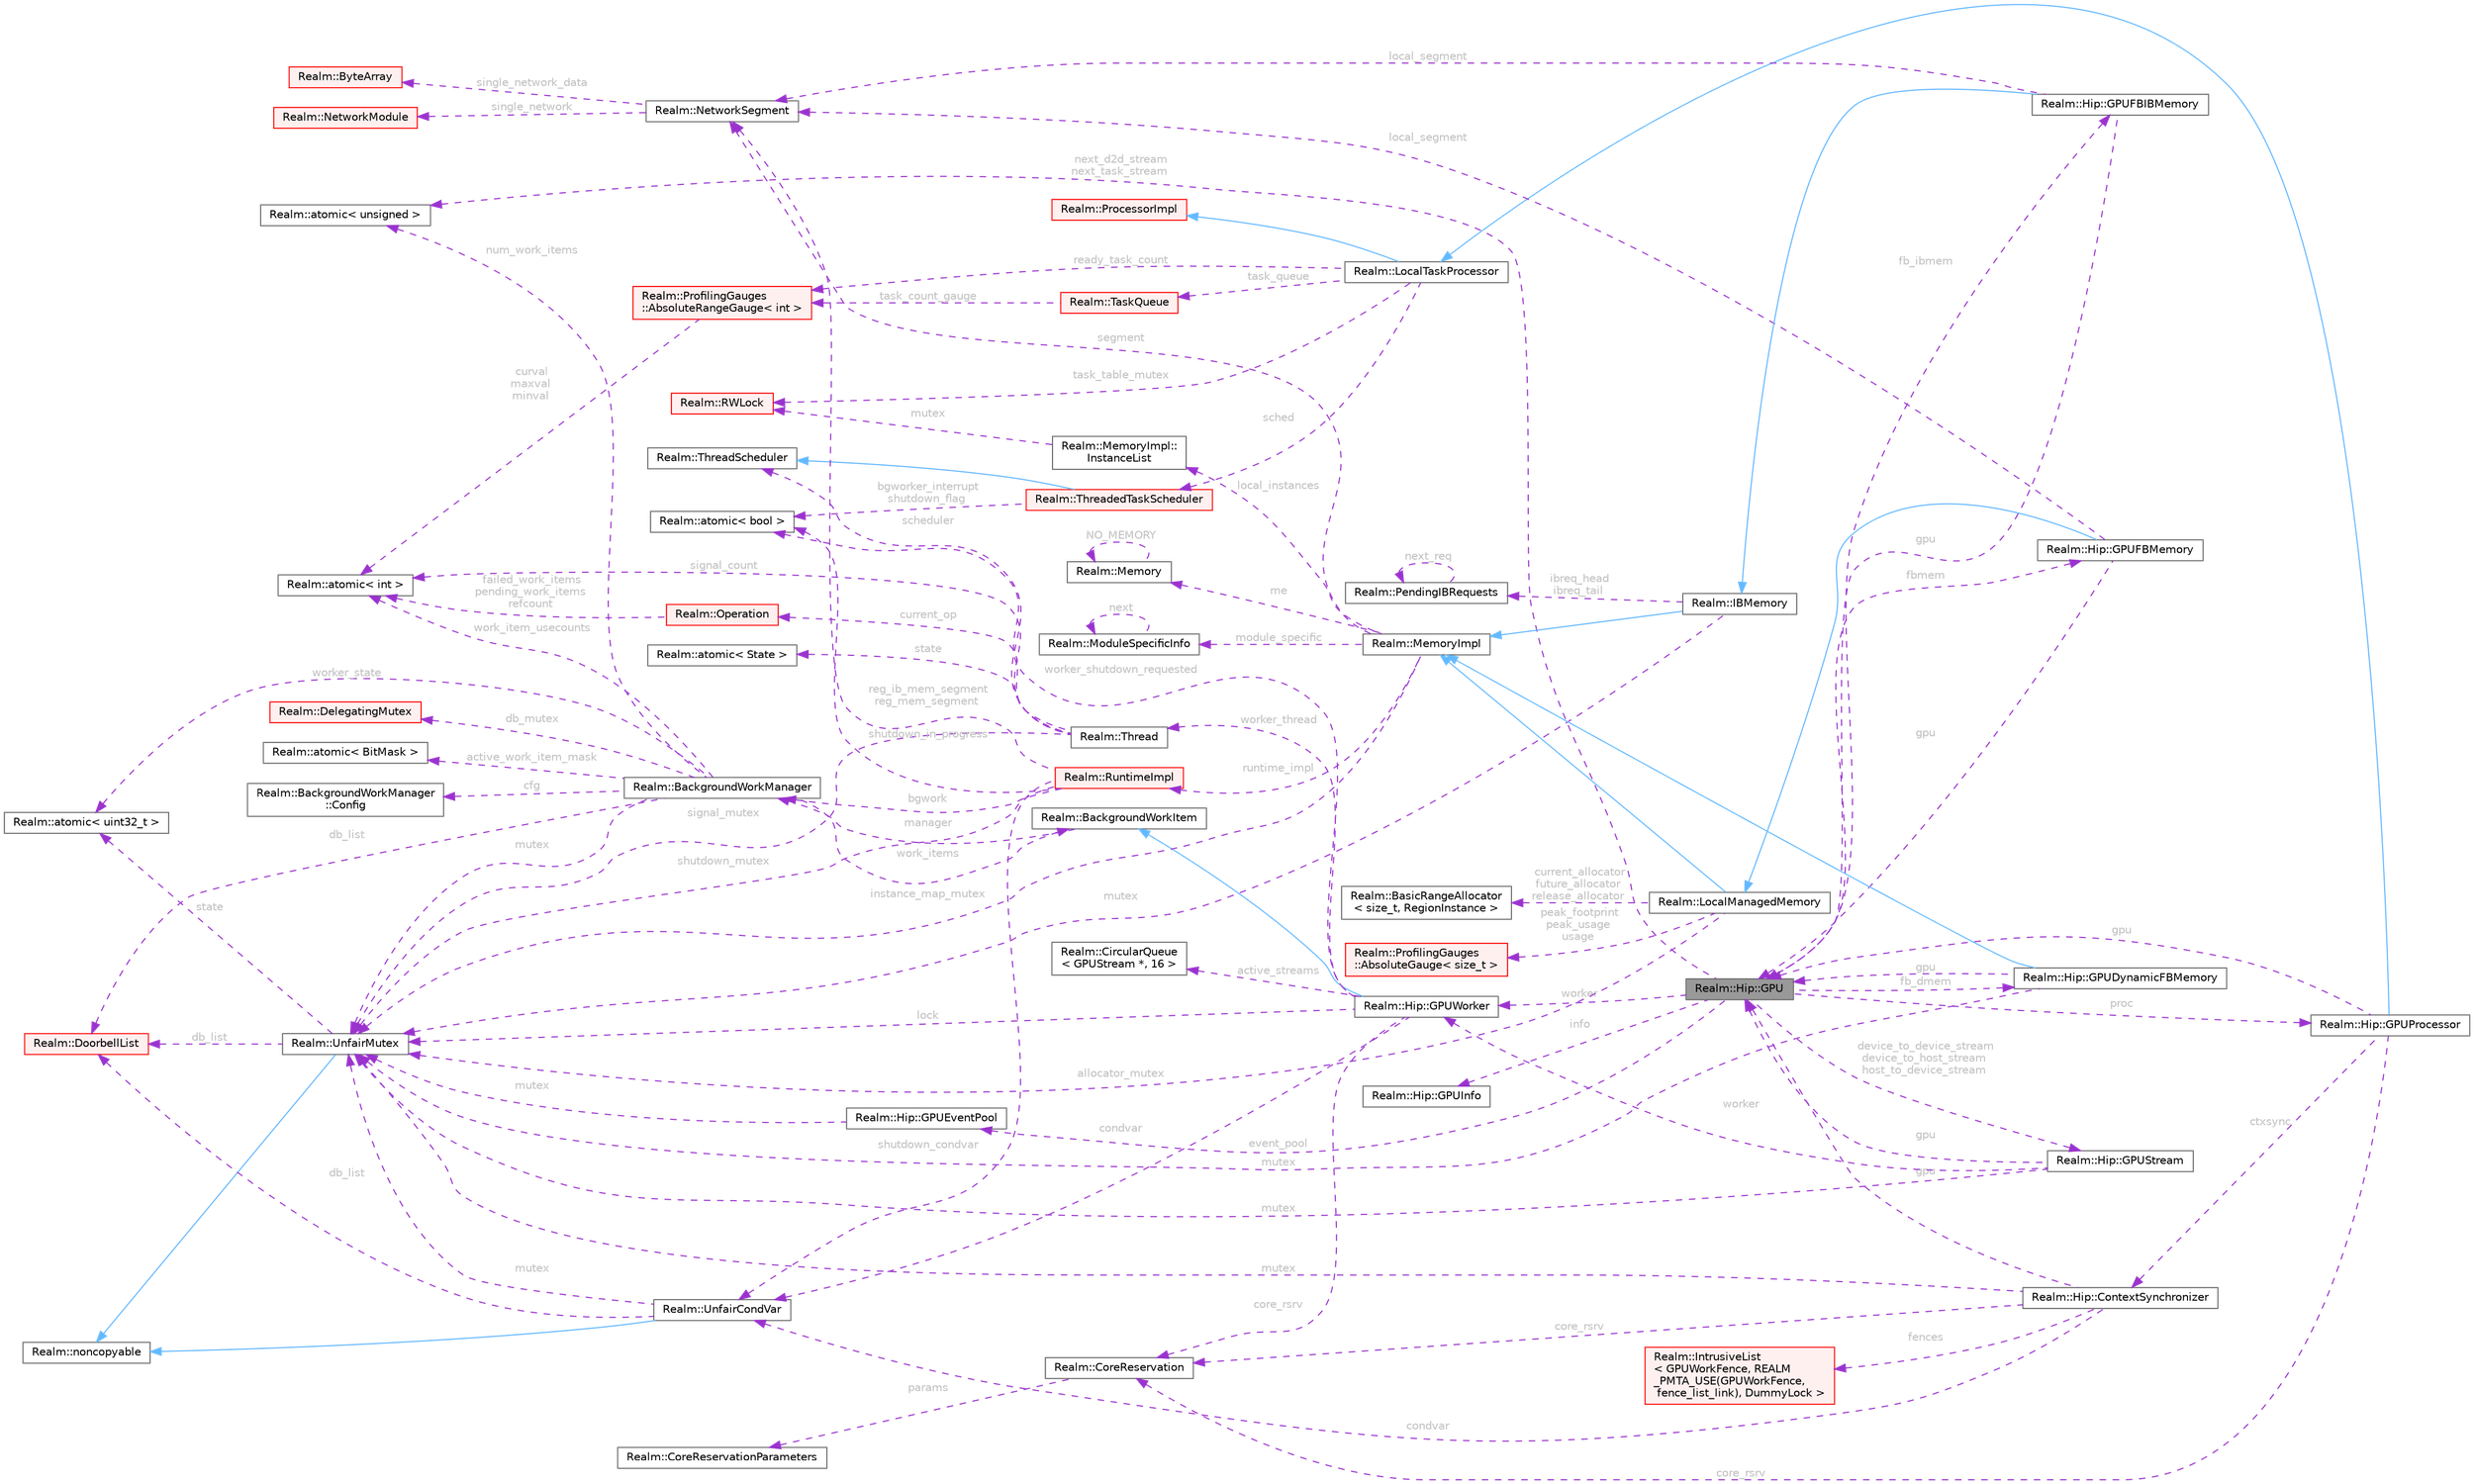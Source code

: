 digraph "Realm::Hip::GPU"
{
 // LATEX_PDF_SIZE
  bgcolor="transparent";
  edge [fontname=Helvetica,fontsize=10,labelfontname=Helvetica,labelfontsize=10];
  node [fontname=Helvetica,fontsize=10,shape=box,height=0.2,width=0.4];
  rankdir="LR";
  Node1 [id="Node000001",label="Realm::Hip::GPU",height=0.2,width=0.4,color="gray40", fillcolor="grey60", style="filled", fontcolor="black",tooltip=" "];
  Node2 -> Node1 [id="edge1_Node000001_Node000002",dir="back",color="darkorchid3",style="dashed",tooltip=" ",label=" info",fontcolor="grey" ];
  Node2 [id="Node000002",label="Realm::Hip::GPUInfo",height=0.2,width=0.4,color="gray40", fillcolor="white", style="filled",URL="$structRealm_1_1Hip_1_1GPUInfo.html",tooltip=" "];
  Node3 -> Node1 [id="edge2_Node000001_Node000003",dir="back",color="darkorchid3",style="dashed",tooltip=" ",label=" worker",fontcolor="grey" ];
  Node3 [id="Node000003",label="Realm::Hip::GPUWorker",height=0.2,width=0.4,color="gray40", fillcolor="white", style="filled",URL="$classRealm_1_1Hip_1_1GPUWorker.html",tooltip=" "];
  Node4 -> Node3 [id="edge3_Node000003_Node000004",dir="back",color="steelblue1",style="solid",tooltip=" "];
  Node4 [id="Node000004",label="Realm::BackgroundWorkItem",height=0.2,width=0.4,color="gray40", fillcolor="white", style="filled",URL="$classRealm_1_1BackgroundWorkItem.html",tooltip=" "];
  Node5 -> Node4 [id="edge4_Node000004_Node000005",dir="back",color="darkorchid3",style="dashed",tooltip=" ",label=" manager",fontcolor="grey" ];
  Node5 [id="Node000005",label="Realm::BackgroundWorkManager",height=0.2,width=0.4,color="gray40", fillcolor="white", style="filled",URL="$classRealm_1_1BackgroundWorkManager.html",tooltip=" "];
  Node6 -> Node5 [id="edge5_Node000005_Node000006",dir="back",color="darkorchid3",style="dashed",tooltip=" ",label=" cfg",fontcolor="grey" ];
  Node6 [id="Node000006",label="Realm::BackgroundWorkManager\l::Config",height=0.2,width=0.4,color="gray40", fillcolor="white", style="filled",URL="$structRealm_1_1BackgroundWorkManager_1_1Config.html",tooltip=" "];
  Node7 -> Node5 [id="edge6_Node000005_Node000007",dir="back",color="darkorchid3",style="dashed",tooltip=" ",label=" mutex",fontcolor="grey" ];
  Node7 [id="Node000007",label="Realm::UnfairMutex",height=0.2,width=0.4,color="gray40", fillcolor="white", style="filled",URL="$classRealm_1_1UnfairMutex.html",tooltip=" "];
  Node8 -> Node7 [id="edge7_Node000007_Node000008",dir="back",color="steelblue1",style="solid",tooltip=" "];
  Node8 [id="Node000008",label="Realm::noncopyable",height=0.2,width=0.4,color="gray40", fillcolor="white", style="filled",URL="$classRealm_1_1noncopyable.html",tooltip=" "];
  Node9 -> Node7 [id="edge8_Node000007_Node000009",dir="back",color="darkorchid3",style="dashed",tooltip=" ",label=" state",fontcolor="grey" ];
  Node9 [id="Node000009",label="Realm::atomic\< uint32_t \>",height=0.2,width=0.4,color="gray40", fillcolor="white", style="filled",URL="$classRealm_1_1atomic.html",tooltip=" "];
  Node10 -> Node7 [id="edge9_Node000007_Node000010",dir="back",color="darkorchid3",style="dashed",tooltip=" ",label=" db_list",fontcolor="grey" ];
  Node10 [id="Node000010",label="Realm::DoorbellList",height=0.2,width=0.4,color="red", fillcolor="#FFF0F0", style="filled",URL="$classRealm_1_1DoorbellList.html",tooltip=" "];
  Node12 -> Node5 [id="edge10_Node000005_Node000012",dir="back",color="darkorchid3",style="dashed",tooltip=" ",label=" num_work_items",fontcolor="grey" ];
  Node12 [id="Node000012",label="Realm::atomic\< unsigned \>",height=0.2,width=0.4,color="gray40", fillcolor="white", style="filled",URL="$classRealm_1_1atomic.html",tooltip=" "];
  Node13 -> Node5 [id="edge11_Node000005_Node000013",dir="back",color="darkorchid3",style="dashed",tooltip=" ",label=" active_work_item_mask",fontcolor="grey" ];
  Node13 [id="Node000013",label="Realm::atomic\< BitMask \>",height=0.2,width=0.4,color="gray40", fillcolor="white", style="filled",URL="$classRealm_1_1atomic.html",tooltip=" "];
  Node14 -> Node5 [id="edge12_Node000005_Node000014",dir="back",color="darkorchid3",style="dashed",tooltip=" ",label=" work_item_usecounts",fontcolor="grey" ];
  Node14 [id="Node000014",label="Realm::atomic\< int \>",height=0.2,width=0.4,color="gray40", fillcolor="white", style="filled",URL="$classRealm_1_1atomic.html",tooltip=" "];
  Node4 -> Node5 [id="edge13_Node000005_Node000004",dir="back",color="darkorchid3",style="dashed",tooltip=" ",label=" work_items",fontcolor="grey" ];
  Node9 -> Node5 [id="edge14_Node000005_Node000009",dir="back",color="darkorchid3",style="dashed",tooltip=" ",label=" worker_state",fontcolor="grey" ];
  Node15 -> Node5 [id="edge15_Node000005_Node000015",dir="back",color="darkorchid3",style="dashed",tooltip=" ",label=" db_mutex",fontcolor="grey" ];
  Node15 [id="Node000015",label="Realm::DelegatingMutex",height=0.2,width=0.4,color="red", fillcolor="#FFF0F0", style="filled",URL="$classRealm_1_1DelegatingMutex.html",tooltip=" "];
  Node10 -> Node5 [id="edge16_Node000005_Node000010",dir="back",color="darkorchid3",style="dashed",tooltip=" ",label=" db_list",fontcolor="grey" ];
  Node7 -> Node3 [id="edge17_Node000003_Node000007",dir="back",color="darkorchid3",style="dashed",tooltip=" ",label=" lock",fontcolor="grey" ];
  Node17 -> Node3 [id="edge18_Node000003_Node000017",dir="back",color="darkorchid3",style="dashed",tooltip=" ",label=" condvar",fontcolor="grey" ];
  Node17 [id="Node000017",label="Realm::UnfairCondVar",height=0.2,width=0.4,color="gray40", fillcolor="white", style="filled",URL="$classRealm_1_1UnfairCondVar.html",tooltip=" "];
  Node8 -> Node17 [id="edge19_Node000017_Node000008",dir="back",color="steelblue1",style="solid",tooltip=" "];
  Node7 -> Node17 [id="edge20_Node000017_Node000007",dir="back",color="darkorchid3",style="dashed",tooltip=" ",label=" mutex",fontcolor="grey" ];
  Node10 -> Node17 [id="edge21_Node000017_Node000010",dir="back",color="darkorchid3",style="dashed",tooltip=" ",label=" db_list",fontcolor="grey" ];
  Node18 -> Node3 [id="edge22_Node000003_Node000018",dir="back",color="darkorchid3",style="dashed",tooltip=" ",label=" active_streams",fontcolor="grey" ];
  Node18 [id="Node000018",label="Realm::CircularQueue\l\< GPUStream *, 16 \>",height=0.2,width=0.4,color="gray40", fillcolor="white", style="filled",URL="$classRealm_1_1CircularQueue.html",tooltip=" "];
  Node19 -> Node3 [id="edge23_Node000003_Node000019",dir="back",color="darkorchid3",style="dashed",tooltip=" ",label=" core_rsrv",fontcolor="grey" ];
  Node19 [id="Node000019",label="Realm::CoreReservation",height=0.2,width=0.4,color="gray40", fillcolor="white", style="filled",URL="$classRealm_1_1CoreReservation.html",tooltip=" "];
  Node20 -> Node19 [id="edge24_Node000019_Node000020",dir="back",color="darkorchid3",style="dashed",tooltip=" ",label=" params",fontcolor="grey" ];
  Node20 [id="Node000020",label="Realm::CoreReservationParameters",height=0.2,width=0.4,color="gray40", fillcolor="white", style="filled",URL="$classRealm_1_1CoreReservationParameters.html",tooltip=" "];
  Node21 -> Node3 [id="edge25_Node000003_Node000021",dir="back",color="darkorchid3",style="dashed",tooltip=" ",label=" worker_thread",fontcolor="grey" ];
  Node21 [id="Node000021",label="Realm::Thread",height=0.2,width=0.4,color="gray40", fillcolor="white", style="filled",URL="$classRealm_1_1Thread.html",tooltip=" "];
  Node22 -> Node21 [id="edge26_Node000021_Node000022",dir="back",color="darkorchid3",style="dashed",tooltip=" ",label=" state",fontcolor="grey" ];
  Node22 [id="Node000022",label="Realm::atomic\< State \>",height=0.2,width=0.4,color="gray40", fillcolor="white", style="filled",URL="$classRealm_1_1atomic.html",tooltip=" "];
  Node23 -> Node21 [id="edge27_Node000021_Node000023",dir="back",color="darkorchid3",style="dashed",tooltip=" ",label=" scheduler",fontcolor="grey" ];
  Node23 [id="Node000023",label="Realm::ThreadScheduler",height=0.2,width=0.4,color="gray40", fillcolor="white", style="filled",URL="$classRealm_1_1ThreadScheduler.html",tooltip=" "];
  Node24 -> Node21 [id="edge28_Node000021_Node000024",dir="back",color="darkorchid3",style="dashed",tooltip=" ",label=" current_op",fontcolor="grey" ];
  Node24 [id="Node000024",label="Realm::Operation",height=0.2,width=0.4,color="red", fillcolor="#FFF0F0", style="filled",URL="$classRealm_1_1Operation.html",tooltip=" "];
  Node14 -> Node24 [id="edge29_Node000024_Node000014",dir="back",color="darkorchid3",style="dashed",tooltip=" ",label=" failed_work_items\npending_work_items\nrefcount",fontcolor="grey" ];
  Node14 -> Node21 [id="edge30_Node000021_Node000014",dir="back",color="darkorchid3",style="dashed",tooltip=" ",label=" signal_count",fontcolor="grey" ];
  Node7 -> Node21 [id="edge31_Node000021_Node000007",dir="back",color="darkorchid3",style="dashed",tooltip=" ",label=" signal_mutex",fontcolor="grey" ];
  Node57 -> Node3 [id="edge32_Node000003_Node000057",dir="back",color="darkorchid3",style="dashed",tooltip=" ",label=" worker_shutdown_requested",fontcolor="grey" ];
  Node57 [id="Node000057",label="Realm::atomic\< bool \>",height=0.2,width=0.4,color="gray40", fillcolor="white", style="filled",URL="$classRealm_1_1atomic.html",tooltip=" "];
  Node58 -> Node1 [id="edge33_Node000001_Node000058",dir="back",color="darkorchid3",style="dashed",tooltip=" ",label=" proc",fontcolor="grey" ];
  Node58 [id="Node000058",label="Realm::Hip::GPUProcessor",height=0.2,width=0.4,color="gray40", fillcolor="white", style="filled",URL="$classRealm_1_1Hip_1_1GPUProcessor.html",tooltip=" "];
  Node59 -> Node58 [id="edge34_Node000058_Node000059",dir="back",color="steelblue1",style="solid",tooltip=" "];
  Node59 [id="Node000059",label="Realm::LocalTaskProcessor",height=0.2,width=0.4,color="gray40", fillcolor="white", style="filled",URL="$classRealm_1_1LocalTaskProcessor.html",tooltip=" "];
  Node29 -> Node59 [id="edge35_Node000059_Node000029",dir="back",color="steelblue1",style="solid",tooltip=" "];
  Node29 [id="Node000029",label="Realm::ProcessorImpl",height=0.2,width=0.4,color="red", fillcolor="#FFF0F0", style="filled",URL="$classRealm_1_1ProcessorImpl.html",tooltip=" "];
  Node60 -> Node59 [id="edge36_Node000059_Node000060",dir="back",color="darkorchid3",style="dashed",tooltip=" ",label=" sched",fontcolor="grey" ];
  Node60 [id="Node000060",label="Realm::ThreadedTaskScheduler",height=0.2,width=0.4,color="red", fillcolor="#FFF0F0", style="filled",URL="$classRealm_1_1ThreadedTaskScheduler.html",tooltip=" "];
  Node23 -> Node60 [id="edge37_Node000060_Node000023",dir="back",color="steelblue1",style="solid",tooltip=" "];
  Node57 -> Node60 [id="edge38_Node000060_Node000057",dir="back",color="darkorchid3",style="dashed",tooltip=" ",label=" bgworker_interrupt\nshutdown_flag",fontcolor="grey" ];
  Node80 -> Node59 [id="edge39_Node000059_Node000080",dir="back",color="darkorchid3",style="dashed",tooltip=" ",label=" task_queue",fontcolor="grey" ];
  Node80 [id="Node000080",label="Realm::TaskQueue",height=0.2,width=0.4,color="red", fillcolor="#FFF0F0", style="filled",URL="$classRealm_1_1TaskQueue.html",tooltip=" "];
  Node67 -> Node80 [id="edge40_Node000080_Node000067",dir="back",color="darkorchid3",style="dashed",tooltip=" ",label=" task_count_gauge",fontcolor="grey" ];
  Node67 [id="Node000067",label="Realm::ProfilingGauges\l::AbsoluteRangeGauge\< int \>",height=0.2,width=0.4,color="red", fillcolor="#FFF0F0", style="filled",URL="$classRealm_1_1ProfilingGauges_1_1AbsoluteRangeGauge.html",tooltip=" "];
  Node14 -> Node67 [id="edge41_Node000067_Node000014",dir="back",color="darkorchid3",style="dashed",tooltip=" ",label=" curval\nmaxval\nminval",fontcolor="grey" ];
  Node67 -> Node59 [id="edge42_Node000059_Node000067",dir="back",color="darkorchid3",style="dashed",tooltip=" ",label=" ready_task_count",fontcolor="grey" ];
  Node88 -> Node59 [id="edge43_Node000059_Node000088",dir="back",color="darkorchid3",style="dashed",tooltip=" ",label=" task_table_mutex",fontcolor="grey" ];
  Node88 [id="Node000088",label="Realm::RWLock",height=0.2,width=0.4,color="red", fillcolor="#FFF0F0", style="filled",URL="$classRealm_1_1RWLock.html",tooltip=" "];
  Node1 -> Node58 [id="edge44_Node000058_Node000001",dir="back",color="darkorchid3",style="dashed",tooltip=" ",label=" gpu",fontcolor="grey" ];
  Node91 -> Node58 [id="edge45_Node000058_Node000091",dir="back",color="darkorchid3",style="dashed",tooltip=" ",label=" ctxsync",fontcolor="grey" ];
  Node91 [id="Node000091",label="Realm::Hip::ContextSynchronizer",height=0.2,width=0.4,color="gray40", fillcolor="white", style="filled",URL="$classRealm_1_1Hip_1_1ContextSynchronizer.html",tooltip=" "];
  Node1 -> Node91 [id="edge46_Node000091_Node000001",dir="back",color="darkorchid3",style="dashed",tooltip=" ",label=" gpu",fontcolor="grey" ];
  Node7 -> Node91 [id="edge47_Node000091_Node000007",dir="back",color="darkorchid3",style="dashed",tooltip=" ",label=" mutex",fontcolor="grey" ];
  Node17 -> Node91 [id="edge48_Node000091_Node000017",dir="back",color="darkorchid3",style="dashed",tooltip=" ",label=" condvar",fontcolor="grey" ];
  Node92 -> Node91 [id="edge49_Node000091_Node000092",dir="back",color="darkorchid3",style="dashed",tooltip=" ",label=" fences",fontcolor="grey" ];
  Node92 [id="Node000092",label="Realm::IntrusiveList\l\< GPUWorkFence, REALM\l_PMTA_USE(GPUWorkFence,\l fence_list_link), DummyLock \>",height=0.2,width=0.4,color="red", fillcolor="#FFF0F0", style="filled",URL="$classRealm_1_1IntrusiveList.html",tooltip=" "];
  Node19 -> Node91 [id="edge50_Node000091_Node000019",dir="back",color="darkorchid3",style="dashed",tooltip=" ",label=" core_rsrv",fontcolor="grey" ];
  Node19 -> Node58 [id="edge51_Node000058_Node000019",dir="back",color="darkorchid3",style="dashed",tooltip=" ",label=" core_rsrv",fontcolor="grey" ];
  Node141 -> Node1 [id="edge52_Node000001_Node000141",dir="back",color="darkorchid3",style="dashed",tooltip=" ",label=" fbmem",fontcolor="grey" ];
  Node141 [id="Node000141",label="Realm::Hip::GPUFBMemory",height=0.2,width=0.4,color="gray40", fillcolor="white", style="filled",URL="$classRealm_1_1Hip_1_1GPUFBMemory.html",tooltip=" "];
  Node103 -> Node141 [id="edge53_Node000141_Node000103",dir="back",color="steelblue1",style="solid",tooltip=" "];
  Node103 [id="Node000103",label="Realm::LocalManagedMemory",height=0.2,width=0.4,color="gray40", fillcolor="white", style="filled",URL="$classRealm_1_1LocalManagedMemory.html",tooltip=" "];
  Node104 -> Node103 [id="edge54_Node000103_Node000104",dir="back",color="steelblue1",style="solid",tooltip=" "];
  Node104 [id="Node000104",label="Realm::MemoryImpl",height=0.2,width=0.4,color="gray40", fillcolor="white", style="filled",URL="$classRealm_1_1MemoryImpl.html",tooltip=" "];
  Node105 -> Node104 [id="edge55_Node000104_Node000105",dir="back",color="darkorchid3",style="dashed",tooltip=" ",label=" me",fontcolor="grey" ];
  Node105 [id="Node000105",label="Realm::Memory",height=0.2,width=0.4,color="gray40", fillcolor="white", style="filled",URL="$classRealm_1_1Memory.html",tooltip=" "];
  Node105 -> Node105 [id="edge56_Node000105_Node000105",dir="back",color="darkorchid3",style="dashed",tooltip=" ",label=" NO_MEMORY",fontcolor="grey" ];
  Node106 -> Node104 [id="edge57_Node000104_Node000106",dir="back",color="darkorchid3",style="dashed",tooltip=" ",label=" segment",fontcolor="grey" ];
  Node106 [id="Node000106",label="Realm::NetworkSegment",height=0.2,width=0.4,color="gray40", fillcolor="white", style="filled",URL="$classRealm_1_1NetworkSegment.html",tooltip=" "];
  Node107 -> Node106 [id="edge58_Node000106_Node000107",dir="back",color="darkorchid3",style="dashed",tooltip=" ",label=" single_network",fontcolor="grey" ];
  Node107 [id="Node000107",label="Realm::NetworkModule",height=0.2,width=0.4,color="red", fillcolor="#FFF0F0", style="filled",URL="$classRealm_1_1NetworkModule.html",tooltip=" "];
  Node49 -> Node106 [id="edge59_Node000106_Node000049",dir="back",color="darkorchid3",style="dashed",tooltip=" ",label=" single_network_data",fontcolor="grey" ];
  Node49 [id="Node000049",label="Realm::ByteArray",height=0.2,width=0.4,color="red", fillcolor="#FFF0F0", style="filled",URL="$classRealm_1_1ByteArray.html",tooltip=" "];
  Node109 -> Node104 [id="edge60_Node000104_Node000109",dir="back",color="darkorchid3",style="dashed",tooltip=" ",label=" module_specific",fontcolor="grey" ];
  Node109 [id="Node000109",label="Realm::ModuleSpecificInfo",height=0.2,width=0.4,color="gray40", fillcolor="white", style="filled",URL="$classRealm_1_1ModuleSpecificInfo.html",tooltip=" "];
  Node109 -> Node109 [id="edge61_Node000109_Node000109",dir="back",color="darkorchid3",style="dashed",tooltip=" ",label=" next",fontcolor="grey" ];
  Node7 -> Node104 [id="edge62_Node000104_Node000007",dir="back",color="darkorchid3",style="dashed",tooltip=" ",label=" instance_map_mutex",fontcolor="grey" ];
  Node110 -> Node104 [id="edge63_Node000104_Node000110",dir="back",color="darkorchid3",style="dashed",tooltip=" ",label=" local_instances",fontcolor="grey" ];
  Node110 [id="Node000110",label="Realm::MemoryImpl::\lInstanceList",height=0.2,width=0.4,color="gray40", fillcolor="white", style="filled",URL="$structRealm_1_1MemoryImpl_1_1InstanceList.html",tooltip=" "];
  Node88 -> Node110 [id="edge64_Node000110_Node000088",dir="back",color="darkorchid3",style="dashed",tooltip=" ",label=" mutex",fontcolor="grey" ];
  Node111 -> Node104 [id="edge65_Node000104_Node000111",dir="back",color="darkorchid3",style="dashed",tooltip=" ",label=" runtime_impl",fontcolor="grey" ];
  Node111 [id="Node000111",label="Realm::RuntimeImpl",height=0.2,width=0.4,color="red", fillcolor="#FFF0F0", style="filled",URL="$classRealm_1_1RuntimeImpl.html",tooltip=" "];
  Node7 -> Node111 [id="edge66_Node000111_Node000007",dir="back",color="darkorchid3",style="dashed",tooltip=" ",label=" shutdown_mutex",fontcolor="grey" ];
  Node17 -> Node111 [id="edge67_Node000111_Node000017",dir="back",color="darkorchid3",style="dashed",tooltip=" ",label=" shutdown_condvar",fontcolor="grey" ];
  Node57 -> Node111 [id="edge68_Node000111_Node000057",dir="back",color="darkorchid3",style="dashed",tooltip=" ",label=" shutdown_in_progress",fontcolor="grey" ];
  Node5 -> Node111 [id="edge69_Node000111_Node000005",dir="back",color="darkorchid3",style="dashed",tooltip=" ",label=" bgwork",fontcolor="grey" ];
  Node106 -> Node111 [id="edge70_Node000111_Node000106",dir="back",color="darkorchid3",style="dashed",tooltip=" ",label=" reg_ib_mem_segment\nreg_mem_segment",fontcolor="grey" ];
  Node7 -> Node103 [id="edge71_Node000103_Node000007",dir="back",color="darkorchid3",style="dashed",tooltip=" ",label=" allocator_mutex",fontcolor="grey" ];
  Node132 -> Node103 [id="edge72_Node000103_Node000132",dir="back",color="darkorchid3",style="dashed",tooltip=" ",label=" current_allocator\nfuture_allocator\nrelease_allocator",fontcolor="grey" ];
  Node132 [id="Node000132",label="Realm::BasicRangeAllocator\l\< size_t, RegionInstance \>",height=0.2,width=0.4,color="gray40", fillcolor="white", style="filled",URL="$classRealm_1_1BasicRangeAllocator.html",tooltip=" "];
  Node133 -> Node103 [id="edge73_Node000103_Node000133",dir="back",color="darkorchid3",style="dashed",tooltip=" ",label=" peak_footprint\npeak_usage\nusage",fontcolor="grey" ];
  Node133 [id="Node000133",label="Realm::ProfilingGauges\l::AbsoluteGauge\< size_t \>",height=0.2,width=0.4,color="red", fillcolor="#FFF0F0", style="filled",URL="$classRealm_1_1ProfilingGauges_1_1AbsoluteGauge.html",tooltip=" "];
  Node1 -> Node141 [id="edge74_Node000141_Node000001",dir="back",color="darkorchid3",style="dashed",tooltip=" ",label=" gpu",fontcolor="grey" ];
  Node106 -> Node141 [id="edge75_Node000141_Node000106",dir="back",color="darkorchid3",style="dashed",tooltip=" ",label=" local_segment",fontcolor="grey" ];
  Node142 -> Node1 [id="edge76_Node000001_Node000142",dir="back",color="darkorchid3",style="dashed",tooltip=" ",label=" fb_dmem",fontcolor="grey" ];
  Node142 [id="Node000142",label="Realm::Hip::GPUDynamicFBMemory",height=0.2,width=0.4,color="gray40", fillcolor="white", style="filled",URL="$classRealm_1_1Hip_1_1GPUDynamicFBMemory.html",tooltip=" "];
  Node104 -> Node142 [id="edge77_Node000142_Node000104",dir="back",color="steelblue1",style="solid",tooltip=" "];
  Node1 -> Node142 [id="edge78_Node000142_Node000001",dir="back",color="darkorchid3",style="dashed",tooltip=" ",label=" gpu",fontcolor="grey" ];
  Node7 -> Node142 [id="edge79_Node000142_Node000007",dir="back",color="darkorchid3",style="dashed",tooltip=" ",label=" mutex",fontcolor="grey" ];
  Node143 -> Node1 [id="edge80_Node000001_Node000143",dir="back",color="darkorchid3",style="dashed",tooltip=" ",label=" fb_ibmem",fontcolor="grey" ];
  Node143 [id="Node000143",label="Realm::Hip::GPUFBIBMemory",height=0.2,width=0.4,color="gray40", fillcolor="white", style="filled",URL="$classRealm_1_1Hip_1_1GPUFBIBMemory.html",tooltip=" "];
  Node136 -> Node143 [id="edge81_Node000143_Node000136",dir="back",color="steelblue1",style="solid",tooltip=" "];
  Node136 [id="Node000136",label="Realm::IBMemory",height=0.2,width=0.4,color="gray40", fillcolor="white", style="filled",URL="$classRealm_1_1IBMemory.html",tooltip=" "];
  Node104 -> Node136 [id="edge82_Node000136_Node000104",dir="back",color="steelblue1",style="solid",tooltip=" "];
  Node7 -> Node136 [id="edge83_Node000136_Node000007",dir="back",color="darkorchid3",style="dashed",tooltip=" ",label=" mutex",fontcolor="grey" ];
  Node137 -> Node136 [id="edge84_Node000136_Node000137",dir="back",color="darkorchid3",style="dashed",tooltip=" ",label=" ibreq_head\nibreq_tail",fontcolor="grey" ];
  Node137 [id="Node000137",label="Realm::PendingIBRequests",height=0.2,width=0.4,color="gray40", fillcolor="white", style="filled",URL="$classRealm_1_1PendingIBRequests.html",tooltip=" "];
  Node137 -> Node137 [id="edge85_Node000137_Node000137",dir="back",color="darkorchid3",style="dashed",tooltip=" ",label=" next_req",fontcolor="grey" ];
  Node1 -> Node143 [id="edge86_Node000143_Node000001",dir="back",color="darkorchid3",style="dashed",tooltip=" ",label=" gpu",fontcolor="grey" ];
  Node106 -> Node143 [id="edge87_Node000143_Node000106",dir="back",color="darkorchid3",style="dashed",tooltip=" ",label=" local_segment",fontcolor="grey" ];
  Node144 -> Node1 [id="edge88_Node000001_Node000144",dir="back",color="darkorchid3",style="dashed",tooltip=" ",label=" device_to_device_stream\ndevice_to_host_stream\nhost_to_device_stream",fontcolor="grey" ];
  Node144 [id="Node000144",label="Realm::Hip::GPUStream",height=0.2,width=0.4,color="gray40", fillcolor="white", style="filled",URL="$classRealm_1_1Hip_1_1GPUStream.html",tooltip=" "];
  Node1 -> Node144 [id="edge89_Node000144_Node000001",dir="back",color="darkorchid3",style="dashed",tooltip=" ",label=" gpu",fontcolor="grey" ];
  Node3 -> Node144 [id="edge90_Node000144_Node000003",dir="back",color="darkorchid3",style="dashed",tooltip=" ",label=" worker",fontcolor="grey" ];
  Node7 -> Node144 [id="edge91_Node000144_Node000007",dir="back",color="darkorchid3",style="dashed",tooltip=" ",label=" mutex",fontcolor="grey" ];
  Node12 -> Node1 [id="edge92_Node000001_Node000012",dir="back",color="darkorchid3",style="dashed",tooltip=" ",label=" next_d2d_stream\nnext_task_stream",fontcolor="grey" ];
  Node145 -> Node1 [id="edge93_Node000001_Node000145",dir="back",color="darkorchid3",style="dashed",tooltip=" ",label=" event_pool",fontcolor="grey" ];
  Node145 [id="Node000145",label="Realm::Hip::GPUEventPool",height=0.2,width=0.4,color="gray40", fillcolor="white", style="filled",URL="$classRealm_1_1Hip_1_1GPUEventPool.html",tooltip=" "];
  Node7 -> Node145 [id="edge94_Node000145_Node000007",dir="back",color="darkorchid3",style="dashed",tooltip=" ",label=" mutex",fontcolor="grey" ];
}

